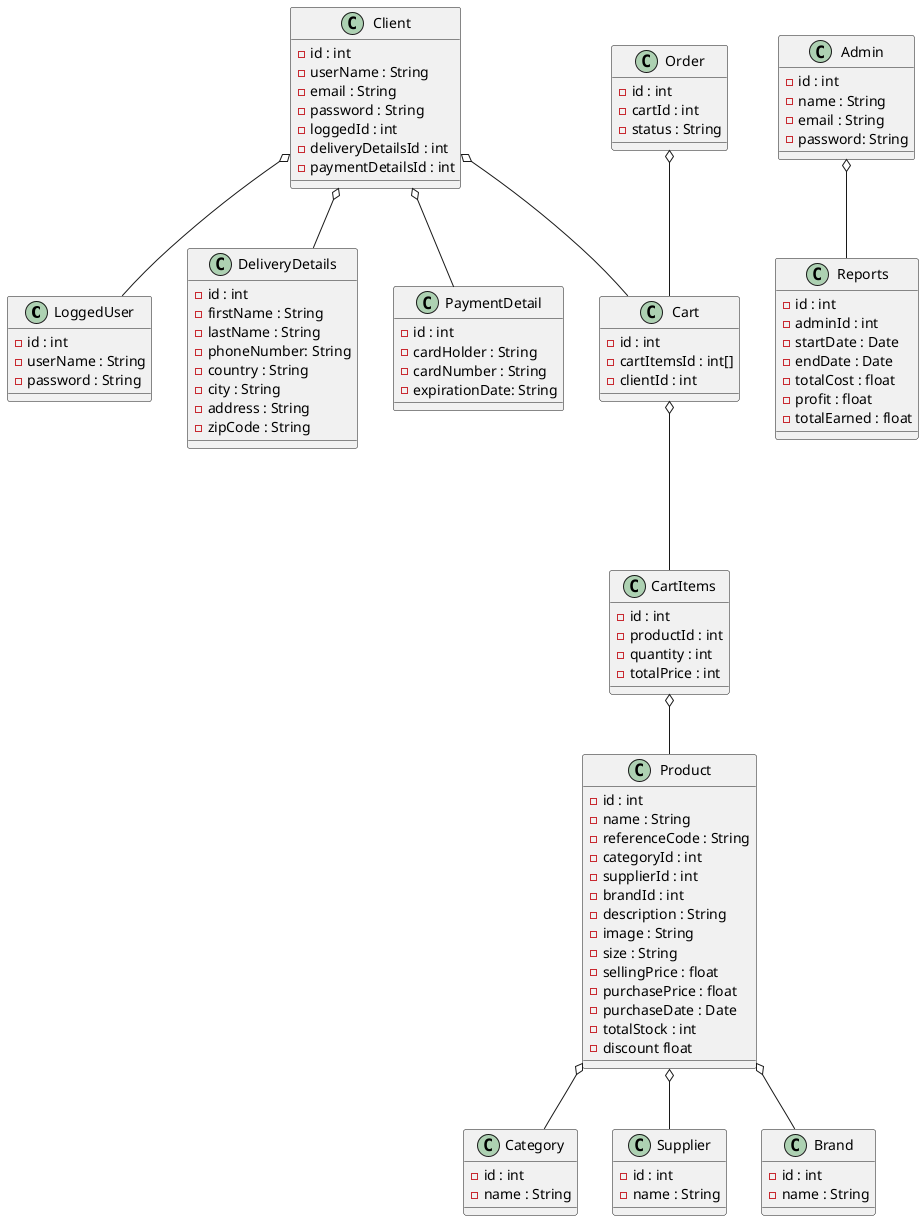 @startuml

class LoggedUser{
- id : int
- userName : String
- password : String
}

class Admin {
- id : int
- name : String
- email : String
- password: String
}

class Product {
- id : int
- name : String
- referenceCode : String
- categoryId : int
- supplierId : int
- brandId : int
- description : String
- image : String
- size : String
- sellingPrice : float
- purchasePrice : float
- purchaseDate : Date
- totalStock : int
- discount float
}


class Reports {
- id : int
- adminId : int
- startDate : Date
- endDate : Date
- totalCost : float
- profit : float
- totalEarned : float

}

class Category {
- id : int
- name : String
}

class Supplier{
- id : int
- name : String

}


class Client {
- id : int
- userName : String
- email : String
- password : String
- loggedId : int
- deliveryDetailsId : int
- paymentDetailsId : int
}

class CartItems {
- id : int
- productId : int
- quantity : int
- totalPrice : int
}

class DeliveryDetails{
- id : int
- firstName : String
- lastName : String
- phoneNumber: String
- country : String
- city : String
- address : String
- zipCode : String
}

class Cart {
- id : int
- cartItemsId : int[]
- clientId : int
}

class PaymentDetail{
- id : int
- cardHolder : String
- cardNumber : String
- expirationDate: String
}

class Brand{
- id : int
- name : String
}

class Order{
- id : int
- cartId : int
- status : String
}

Client o-- LoggedUser
Client o-- DeliveryDetails
Client o-- PaymentDetail
Client o-- Cart

Product o-- Category
Product o-- Supplier
Product o-- Brand

CartItems o-- Product

Cart o--- CartItems

Order o-- Cart

Admin o-- Reports

@enduml